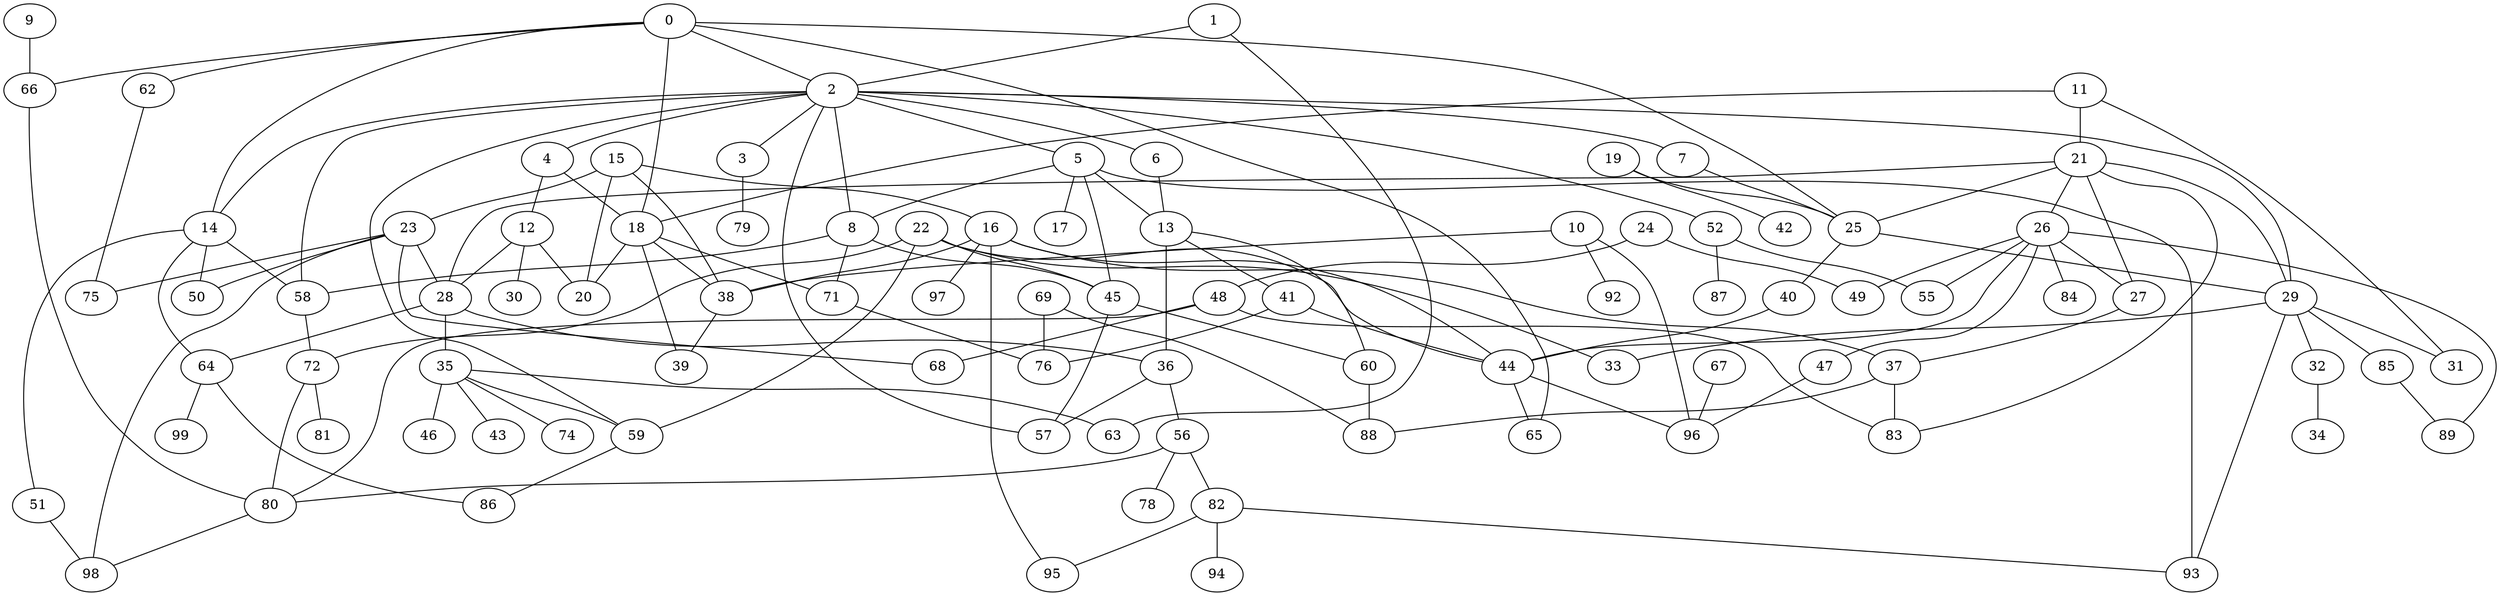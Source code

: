 graph G {
   8 -- 58
   8 -- 45
   8 -- 71
   64 -- 86
   64 -- 99
   0 -- 66
   0 -- 18
   0 -- 2
   0 -- 62
   0 -- 14
   0 -- 65
   0 -- 25
   1 -- 2
   1 -- 63
   2 -- 8
   2 -- 3
   2 -- 4
   2 -- 5
   2 -- 14
   2 -- 6
   2 -- 7
   2 -- 29
   2 -- 52
   2 -- 57
   2 -- 58
   2 -- 59
   3 -- 79
   4 -- 18
   4 -- 12
   5 -- 8
   5 -- 93
   5 -- 45
   5 -- 13
   5 -- 17
   6 -- 13
   7 -- 25
   9 -- 66
   10 -- 38
   10 -- 96
   10 -- 92
   11 -- 18
   11 -- 21
   11 -- 31
   12 -- 28
   12 -- 20
   12 -- 30
   13 -- 60
   13 -- 36
   13 -- 41
   14 -- 58
   14 -- 50
   14 -- 64
   14 -- 51
   15 -- 16
   15 -- 20
   15 -- 23
   15 -- 38
   16 -- 95
   16 -- 37
   16 -- 38
   16 -- 44
   16 -- 97
   18 -- 20
   18 -- 38
   18 -- 71
   18 -- 39
   19 -- 25
   19 -- 42
   21 -- 83
   21 -- 27
   21 -- 25
   21 -- 26
   21 -- 28
   21 -- 29
   22 -- 44
   22 -- 45
   22 -- 33
   22 -- 59
   22 -- 72
   23 -- 68
   23 -- 28
   23 -- 98
   23 -- 50
   23 -- 75
   24 -- 48
   24 -- 49
   25 -- 40
   25 -- 29
   26 -- 27
   26 -- 84
   26 -- 44
   26 -- 55
   26 -- 47
   26 -- 89
   26 -- 49
   27 -- 37
   28 -- 36
   28 -- 35
   28 -- 64
   29 -- 93
   29 -- 85
   29 -- 33
   29 -- 31
   29 -- 32
   32 -- 34
   35 -- 46
   35 -- 59
   35 -- 43
   35 -- 63
   35 -- 74
   36 -- 56
   36 -- 57
   37 -- 88
   37 -- 83
   38 -- 39
   40 -- 44
   41 -- 76
   41 -- 44
   44 -- 65
   44 -- 96
   45 -- 60
   45 -- 57
   47 -- 96
   48 -- 80
   48 -- 68
   48 -- 83
   51 -- 98
   52 -- 87
   52 -- 55
   56 -- 78
   56 -- 80
   56 -- 82
   58 -- 72
   59 -- 86
   60 -- 88
   62 -- 75
   66 -- 80
   67 -- 96
   69 -- 76
   69 -- 88
   71 -- 76
   72 -- 80
   72 -- 81
   80 -- 98
   82 -- 93
   82 -- 94
   82 -- 95
   85 -- 89
}
